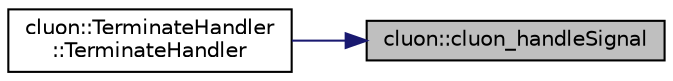 digraph "cluon::cluon_handleSignal"
{
 // LATEX_PDF_SIZE
  edge [fontname="Helvetica",fontsize="10",labelfontname="Helvetica",labelfontsize="10"];
  node [fontname="Helvetica",fontsize="10",shape=record];
  rankdir="RL";
  Node1 [label="cluon::cluon_handleSignal",height=0.2,width=0.4,color="black", fillcolor="grey75", style="filled", fontcolor="black",tooltip=" "];
  Node1 -> Node2 [dir="back",color="midnightblue",fontsize="10",style="solid",fontname="Helvetica"];
  Node2 [label="cluon::TerminateHandler\l::TerminateHandler",height=0.2,width=0.4,color="black", fillcolor="white", style="filled",URL="$classcluon_1_1TerminateHandler.html#acb6d78764f8b1fab26bcd91951080142",tooltip=" "];
}
